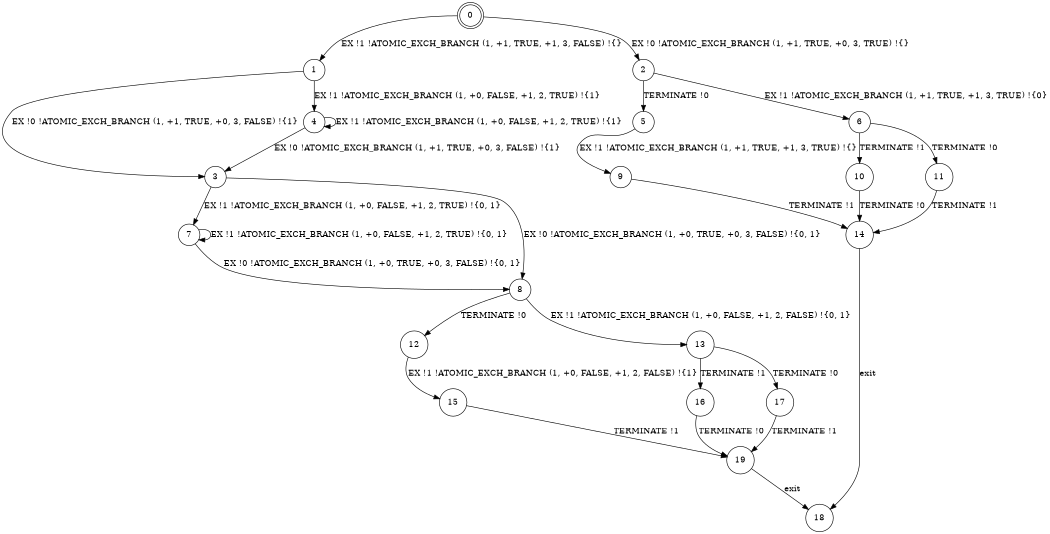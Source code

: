 digraph BCG {
size = "7, 10.5";
center = TRUE;
node [shape = circle];
0 [peripheries = 2];
0 -> 1 [label = "EX !1 !ATOMIC_EXCH_BRANCH (1, +1, TRUE, +1, 3, FALSE) !{}"];
0 -> 2 [label = "EX !0 !ATOMIC_EXCH_BRANCH (1, +1, TRUE, +0, 3, TRUE) !{}"];
1 -> 3 [label = "EX !0 !ATOMIC_EXCH_BRANCH (1, +1, TRUE, +0, 3, FALSE) !{1}"];
1 -> 4 [label = "EX !1 !ATOMIC_EXCH_BRANCH (1, +0, FALSE, +1, 2, TRUE) !{1}"];
2 -> 5 [label = "TERMINATE !0"];
2 -> 6 [label = "EX !1 !ATOMIC_EXCH_BRANCH (1, +1, TRUE, +1, 3, TRUE) !{0}"];
3 -> 7 [label = "EX !1 !ATOMIC_EXCH_BRANCH (1, +0, FALSE, +1, 2, TRUE) !{0, 1}"];
3 -> 8 [label = "EX !0 !ATOMIC_EXCH_BRANCH (1, +0, TRUE, +0, 3, FALSE) !{0, 1}"];
4 -> 3 [label = "EX !0 !ATOMIC_EXCH_BRANCH (1, +1, TRUE, +0, 3, FALSE) !{1}"];
4 -> 4 [label = "EX !1 !ATOMIC_EXCH_BRANCH (1, +0, FALSE, +1, 2, TRUE) !{1}"];
5 -> 9 [label = "EX !1 !ATOMIC_EXCH_BRANCH (1, +1, TRUE, +1, 3, TRUE) !{}"];
6 -> 10 [label = "TERMINATE !1"];
6 -> 11 [label = "TERMINATE !0"];
7 -> 7 [label = "EX !1 !ATOMIC_EXCH_BRANCH (1, +0, FALSE, +1, 2, TRUE) !{0, 1}"];
7 -> 8 [label = "EX !0 !ATOMIC_EXCH_BRANCH (1, +0, TRUE, +0, 3, FALSE) !{0, 1}"];
8 -> 12 [label = "TERMINATE !0"];
8 -> 13 [label = "EX !1 !ATOMIC_EXCH_BRANCH (1, +0, FALSE, +1, 2, FALSE) !{0, 1}"];
9 -> 14 [label = "TERMINATE !1"];
10 -> 14 [label = "TERMINATE !0"];
11 -> 14 [label = "TERMINATE !1"];
12 -> 15 [label = "EX !1 !ATOMIC_EXCH_BRANCH (1, +0, FALSE, +1, 2, FALSE) !{1}"];
13 -> 16 [label = "TERMINATE !1"];
13 -> 17 [label = "TERMINATE !0"];
14 -> 18 [label = "exit"];
15 -> 19 [label = "TERMINATE !1"];
16 -> 19 [label = "TERMINATE !0"];
17 -> 19 [label = "TERMINATE !1"];
19 -> 18 [label = "exit"];
}
